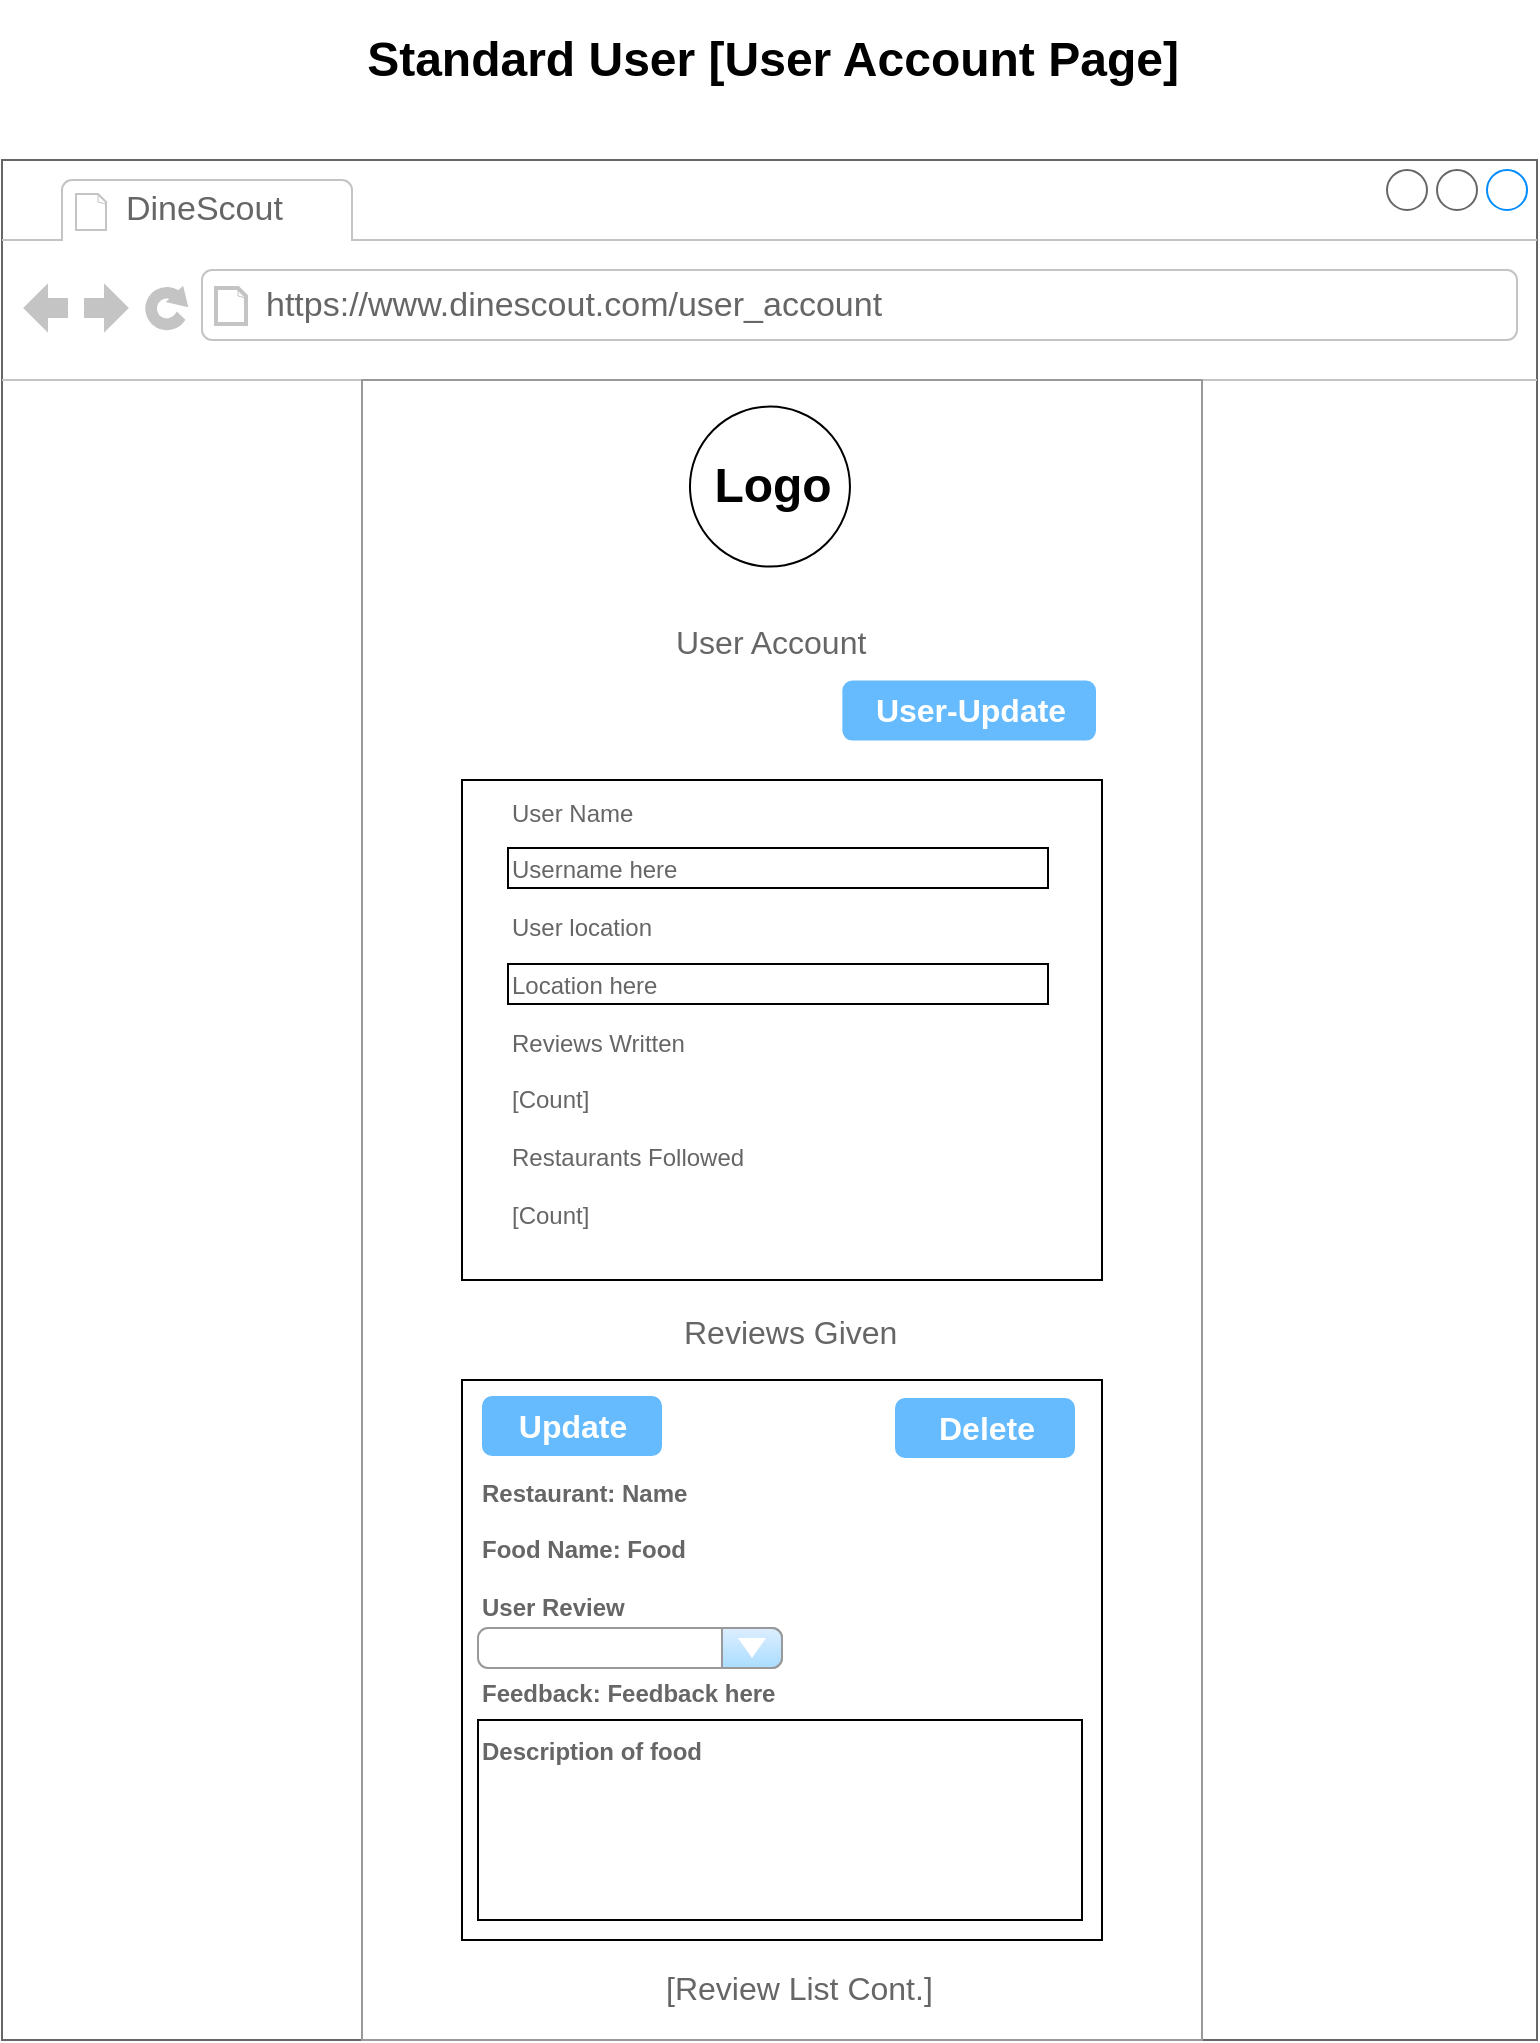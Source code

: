 <mxfile version="24.8.0">
  <diagram name="Page-1" id="GNzj96wlSZAgZW0B1Xzi">
    <mxGraphModel dx="1232" dy="1097" grid="1" gridSize="10" guides="1" tooltips="1" connect="1" arrows="1" fold="1" page="1" pageScale="1" pageWidth="850" pageHeight="1100" math="0" shadow="0">
      <root>
        <mxCell id="0" />
        <mxCell id="1" parent="0" />
        <mxCell id="h8tkEOQfb4YPFhZdcTbf-1" value="" style="strokeWidth=1;shadow=0;dashed=0;align=center;html=1;shape=mxgraph.mockup.containers.browserWindow;rSize=0;strokeColor=#666666;strokeColor2=#008cff;strokeColor3=#c4c4c4;mainText=,;recursiveResize=0;" parent="1" vertex="1">
          <mxGeometry x="40" y="120" width="767.5" height="940" as="geometry" />
        </mxCell>
        <mxCell id="h8tkEOQfb4YPFhZdcTbf-2" value="DineScout" style="strokeWidth=1;shadow=0;dashed=0;align=center;html=1;shape=mxgraph.mockup.containers.anchor;fontSize=17;fontColor=#666666;align=left;whiteSpace=wrap;" parent="h8tkEOQfb4YPFhZdcTbf-1" vertex="1">
          <mxGeometry x="60" y="12" width="110" height="26" as="geometry" />
        </mxCell>
        <mxCell id="h8tkEOQfb4YPFhZdcTbf-3" value="https://www.dinescout.com/user_account" style="strokeWidth=1;shadow=0;dashed=0;align=center;html=1;shape=mxgraph.mockup.containers.anchor;rSize=0;fontSize=17;fontColor=#666666;align=left;" parent="h8tkEOQfb4YPFhZdcTbf-1" vertex="1">
          <mxGeometry x="130" y="60" width="250" height="26" as="geometry" />
        </mxCell>
        <mxCell id="h8tkEOQfb4YPFhZdcTbf-4" value="" style="strokeWidth=1;shadow=0;dashed=0;align=center;html=1;shape=mxgraph.mockup.forms.rrect;rSize=0;strokeColor=#999999;fillColor=#ffffff;" parent="h8tkEOQfb4YPFhZdcTbf-1" vertex="1">
          <mxGeometry x="180" y="110" width="420" height="830" as="geometry" />
        </mxCell>
        <mxCell id="IJIW-9BLw8aHHQDZSZwI-2" value="" style="rounded=0;whiteSpace=wrap;html=1;" vertex="1" parent="h8tkEOQfb4YPFhZdcTbf-4">
          <mxGeometry x="50" y="200" width="320" height="250" as="geometry" />
        </mxCell>
        <mxCell id="h8tkEOQfb4YPFhZdcTbf-8" value="" style="ellipse;whiteSpace=wrap;html=1;aspect=fixed;" parent="h8tkEOQfb4YPFhZdcTbf-4" vertex="1">
          <mxGeometry x="163.98" y="13.303" width="80" height="80" as="geometry" />
        </mxCell>
        <mxCell id="h8tkEOQfb4YPFhZdcTbf-9" value="Logo" style="text;strokeColor=none;fillColor=none;html=1;fontSize=24;fontStyle=1;verticalAlign=middle;align=center;" parent="h8tkEOQfb4YPFhZdcTbf-4" vertex="1">
          <mxGeometry x="100" y="30.61" width="210" height="45.39" as="geometry" />
        </mxCell>
        <mxCell id="h8tkEOQfb4YPFhZdcTbf-17" value="" style="strokeWidth=1;shadow=0;dashed=0;align=center;html=1;shape=mxgraph.mockup.forms.anchor;fontSize=12;fontColor=#666666;align=left;resizeWidth=1;spacingLeft=0;" parent="h8tkEOQfb4YPFhZdcTbf-4" vertex="1">
          <mxGeometry x="164.5" y="540" width="115" height="20" as="geometry" />
        </mxCell>
        <mxCell id="h8tkEOQfb4YPFhZdcTbf-33" value="&lt;span style=&quot;font-size: 16px;&quot;&gt;Reviews Given&lt;/span&gt;" style="strokeWidth=1;shadow=0;dashed=0;align=center;html=1;shape=mxgraph.mockup.forms.anchor;fontSize=12;fontColor=#666666;align=left;resizeWidth=1;spacingLeft=0;" parent="h8tkEOQfb4YPFhZdcTbf-4" vertex="1">
          <mxGeometry x="159" y="411" width="210" height="130" as="geometry" />
        </mxCell>
        <mxCell id="h8tkEOQfb4YPFhZdcTbf-22" value="Standard User [User Account Page]" style="text;strokeColor=none;fillColor=none;html=1;fontSize=24;fontStyle=1;verticalAlign=middle;align=center;" parent="1" vertex="1">
          <mxGeometry x="375" y="40" width="100" height="60" as="geometry" />
        </mxCell>
        <mxCell id="h8tkEOQfb4YPFhZdcTbf-24" value="" style="rounded=0;whiteSpace=wrap;html=1;" parent="1" vertex="1">
          <mxGeometry x="293" y="464" width="270" height="20" as="geometry" />
        </mxCell>
        <mxCell id="h8tkEOQfb4YPFhZdcTbf-30" value="User-Update" style="strokeWidth=1;shadow=0;dashed=0;align=center;html=1;shape=mxgraph.mockup.forms.rrect;rSize=5;strokeColor=none;fontColor=#ffffff;fillColor=#66bbff;fontSize=16;fontStyle=1;" parent="1" vertex="1">
          <mxGeometry x="460.18" y="380.3" width="126.82" height="30" as="geometry" />
        </mxCell>
        <mxCell id="fcFgzC5A9_2XvSZsa60q-2" value="" style="rounded=0;whiteSpace=wrap;html=1;" parent="1" vertex="1">
          <mxGeometry x="270" y="730" width="320" height="280" as="geometry" />
        </mxCell>
        <mxCell id="fcFgzC5A9_2XvSZsa60q-5" value="" style="strokeWidth=1;shadow=0;dashed=0;align=center;html=1;shape=mxgraph.mockup.forms.comboBox;strokeColor=#999999;fillColor=#ddeeff;align=left;fillColor2=#aaddff;mainText=;fontColor=#666666;fontSize=17;spacingLeft=3;" parent="1" vertex="1">
          <mxGeometry x="278" y="854" width="152" height="20" as="geometry" />
        </mxCell>
        <mxCell id="fcFgzC5A9_2XvSZsa60q-6" value="Update" style="strokeWidth=1;shadow=0;dashed=0;align=center;html=1;shape=mxgraph.mockup.forms.rrect;rSize=5;strokeColor=none;fontColor=#ffffff;fillColor=#66bbff;fontSize=16;fontStyle=1;" parent="1" vertex="1">
          <mxGeometry x="280" y="738" width="90" height="30" as="geometry" />
        </mxCell>
        <mxCell id="fcFgzC5A9_2XvSZsa60q-7" value="Delete" style="strokeWidth=1;shadow=0;dashed=0;align=center;html=1;shape=mxgraph.mockup.forms.rrect;rSize=5;strokeColor=none;fontColor=#ffffff;fillColor=#66bbff;fontSize=16;fontStyle=1;" parent="1" vertex="1">
          <mxGeometry x="486.5" y="739" width="90" height="30" as="geometry" />
        </mxCell>
        <mxCell id="fcFgzC5A9_2XvSZsa60q-8" value="&lt;span style=&quot;font-size: 16px;&quot;&gt;[Review List Cont.]&lt;/span&gt;" style="strokeWidth=1;shadow=0;dashed=0;align=center;html=1;shape=mxgraph.mockup.forms.anchor;fontSize=12;fontColor=#666666;align=left;resizeWidth=1;spacingLeft=0;" parent="1" vertex="1">
          <mxGeometry x="370.25" y="1024" width="70" height="20" as="geometry" />
        </mxCell>
        <mxCell id="IJIW-9BLw8aHHQDZSZwI-1" value="&lt;span style=&quot;font-size: 16px;&quot;&gt;User Account&lt;/span&gt;" style="strokeWidth=1;shadow=0;dashed=0;align=center;html=1;shape=mxgraph.mockup.forms.anchor;fontSize=12;fontColor=#666666;align=left;resizeWidth=1;spacingLeft=0;" vertex="1" parent="1">
          <mxGeometry x="375" y="296" width="210" height="130" as="geometry" />
        </mxCell>
        <mxCell id="IJIW-9BLw8aHHQDZSZwI-4" value="" style="rounded=0;whiteSpace=wrap;html=1;" vertex="1" parent="1">
          <mxGeometry x="278" y="900" width="302" height="100" as="geometry" />
        </mxCell>
        <mxCell id="fcFgzC5A9_2XvSZsa60q-3" value="&lt;div&gt;&lt;b&gt;Restaurant: Name&lt;/b&gt;&lt;/div&gt;&lt;div&gt;&lt;b&gt;&lt;br&gt;&lt;/b&gt;&lt;/div&gt;&lt;div&gt;&lt;b&gt;Food Name: Food&lt;/b&gt;&lt;/div&gt;&lt;div&gt;&lt;br&gt;&lt;/div&gt;&lt;div&gt;&lt;b&gt;User Review&lt;/b&gt;&lt;/div&gt;&lt;div&gt;&lt;b&gt;&lt;br&gt;&lt;/b&gt;&lt;/div&gt;&lt;div&gt;&lt;b&gt;&lt;br&gt;&lt;/b&gt;&lt;/div&gt;&lt;div&gt;&lt;b&gt;Feedback: Feedback here&lt;/b&gt;&lt;b&gt;&lt;br&gt;&lt;/b&gt;&lt;/div&gt;&lt;div&gt;&lt;b&gt;&lt;br&gt;&lt;/b&gt;&lt;/div&gt;&lt;div&gt;&lt;b&gt;Description of food&lt;/b&gt;&lt;/div&gt;" style="strokeWidth=1;shadow=0;dashed=0;align=center;html=1;shape=mxgraph.mockup.forms.anchor;fontSize=12;fontColor=#666666;align=left;resizeWidth=1;spacingLeft=0;perimeterSpacing=5;" parent="1" vertex="1">
          <mxGeometry x="278" y="795" width="152" height="111" as="geometry" />
        </mxCell>
        <mxCell id="IJIW-9BLw8aHHQDZSZwI-5" value="" style="rounded=0;whiteSpace=wrap;html=1;" vertex="1" parent="1">
          <mxGeometry x="293" y="522" width="270" height="20" as="geometry" />
        </mxCell>
        <mxCell id="h8tkEOQfb4YPFhZdcTbf-28" value="User Name&lt;div&gt;&lt;br&gt;&lt;/div&gt;&lt;div&gt;Username here&lt;br&gt;&lt;div&gt;&lt;br&gt;&lt;/div&gt;&lt;div&gt;User location&lt;/div&gt;&lt;div&gt;&lt;br&gt;&lt;/div&gt;&lt;div&gt;Location here&lt;/div&gt;&lt;div&gt;&lt;br&gt;&lt;/div&gt;&lt;div&gt;Reviews Written&lt;/div&gt;&lt;div&gt;&lt;br&gt;&lt;/div&gt;&lt;div&gt;[Count]&lt;/div&gt;&lt;div&gt;&lt;br&gt;&lt;/div&gt;&lt;div&gt;Restaurants Followed&lt;/div&gt;&lt;/div&gt;&lt;div&gt;&lt;br&gt;&lt;/div&gt;&lt;div&gt;[Count]&lt;/div&gt;" style="strokeWidth=1;shadow=0;dashed=0;align=center;html=1;shape=mxgraph.mockup.forms.anchor;fontSize=12;fontColor=#666666;align=left;resizeWidth=1;spacingLeft=0;" parent="1" vertex="1">
          <mxGeometry x="293" y="482" width="210" height="130" as="geometry" />
        </mxCell>
      </root>
    </mxGraphModel>
  </diagram>
</mxfile>
